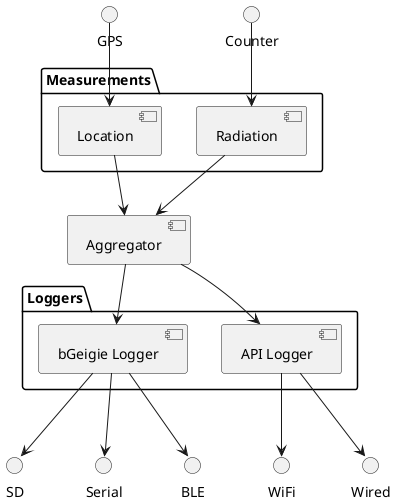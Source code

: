 @startuml

interface GPS
interface Counter

package "Measurements" {
  GPS -d-> [ Location ]
  Counter -d-> [ Radiation ]
}

[ Radiation ] -d-> [ Aggregator ]
[ Location ] -d-> [ Aggregator ]

package "Loggers" {
  [ Aggregator ] -d-> [ bGeigie Logger ]
  [ Aggregator ] -d-> [ API Logger ]
}

[ bGeigie Logger ] -d-> SD
[ bGeigie Logger ] -d-> Serial
[ bGeigie Logger ] -d-> BLE
[ API Logger ] -d-> WiFi
[ API Logger ] -d-> Wired

@enduml
